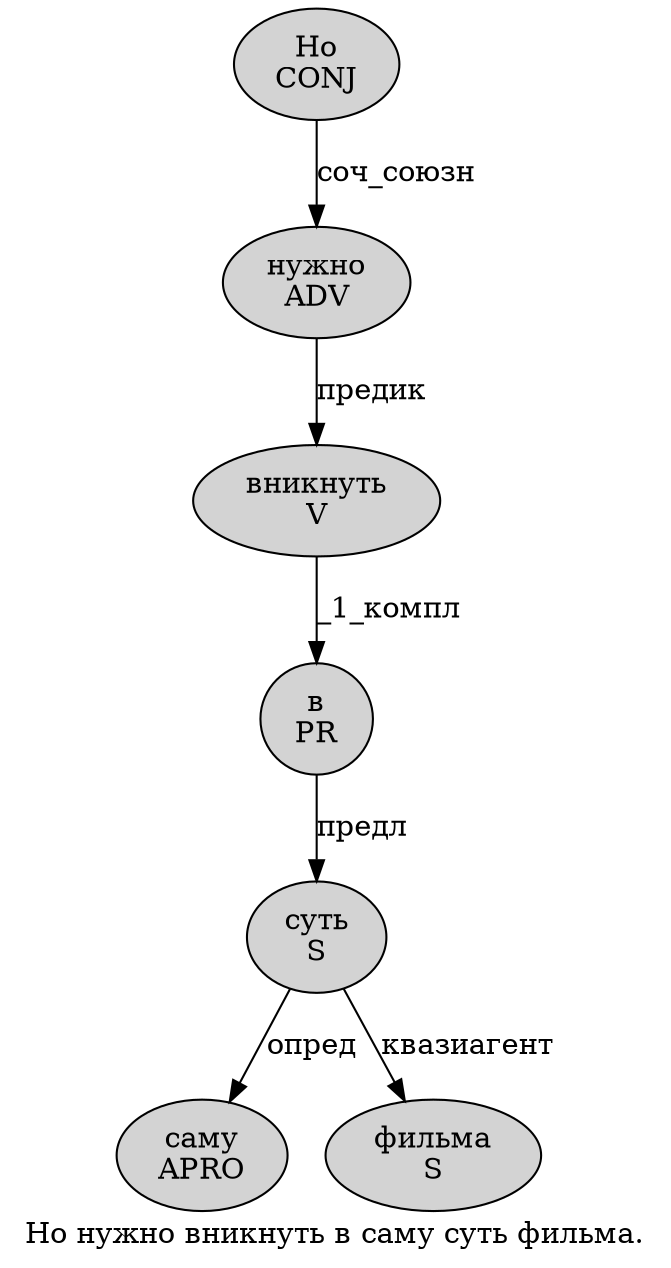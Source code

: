 digraph SENTENCE_986 {
	graph [label="Но нужно вникнуть в саму суть фильма."]
	node [style=filled]
		0 [label="Но
CONJ" color="" fillcolor=lightgray penwidth=1 shape=ellipse]
		1 [label="нужно
ADV" color="" fillcolor=lightgray penwidth=1 shape=ellipse]
		2 [label="вникнуть
V" color="" fillcolor=lightgray penwidth=1 shape=ellipse]
		3 [label="в
PR" color="" fillcolor=lightgray penwidth=1 shape=ellipse]
		4 [label="саму
APRO" color="" fillcolor=lightgray penwidth=1 shape=ellipse]
		5 [label="суть
S" color="" fillcolor=lightgray penwidth=1 shape=ellipse]
		6 [label="фильма
S" color="" fillcolor=lightgray penwidth=1 shape=ellipse]
			1 -> 2 [label="предик"]
			2 -> 3 [label="_1_компл"]
			5 -> 4 [label="опред"]
			5 -> 6 [label="квазиагент"]
			3 -> 5 [label="предл"]
			0 -> 1 [label="соч_союзн"]
}